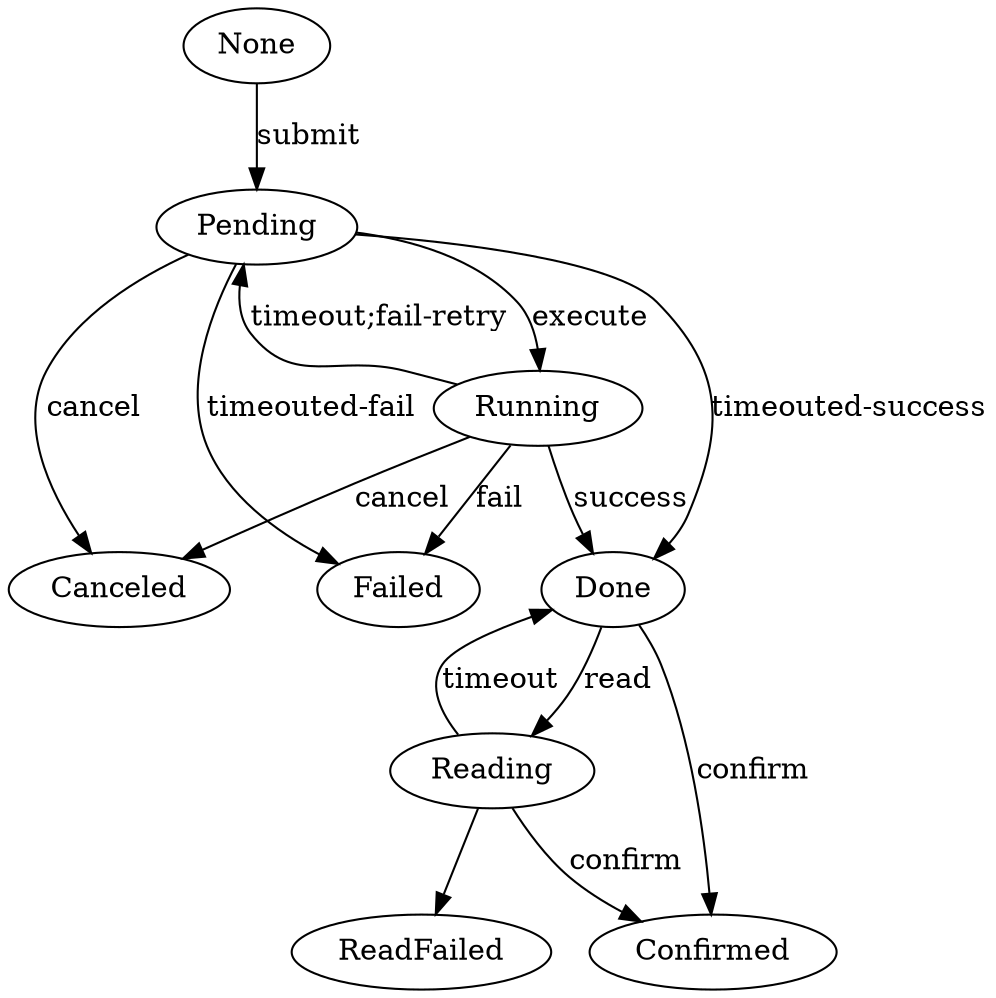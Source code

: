 # dot -T ps state_graph.dot -o state_graph.ps

digraph NetScheduleNew {
  None -> Pending [label="submit"];

  Pending -> Running [label="execute"];
  Pending -> Canceled [label="cancel"];
  Pending -> Done [label="timeouted-success"];
  Pending -> Failed [label="timeouted-fail"];

  Running -> Canceled [label="cancel"];
  Running -> Failed [label="fail"];
  Running -> Done [label="success"];
  Running -> Pending [label="timeout;fail-retry"];
  
  Done -> Reading [label="read"];
  
  Reading -> Done [label="timeout"];
  Reading -> ReadFailed;
  Reading -> Confirmed [label="confirm"];
  
  Done -> Confirmed [label="confirm"];
}

# Old diagrams

digraph NetSchedule {
  None -> Pending [label="submit"];

  Pending -> Running [label="execute"];
  Pending -> Canceled [label="cancel"];
  Pending -> Done [label="out-of-sync success"];


  Running -> Returned [label="return"];
  Running -> Canceled [label="cancel"];
  Running -> Failed [label="fail"];
  Running -> Done [label="success"];

  Returned -> Pending [label="r2p"];
  Returned -> Running [label="r2p-execute?"];
  Returned -> Canceled [label="cancel"];
  Returned -> Failed [label="fail"];
  Returned -> Done [label="out-of-sync success"];
}

digraph Reschedule {
  Running -> Pending [label="reschedule?"];
  Canceled -> Pending [label="reschedule"];
  Failed -> Pending [label="reschedule"];
  Done -> Pending [label="reschedule"];
}

digraph Ignore {
  Pending -> Returned;
  Pending -> Failed;
  Canceled -> Running;
  Canceled -> Returned;
  Canceled -> Failed;
  Canceled -> Done;
  Failed -> Returned;
  Failed -> Canceled;
  Failed -> Done;
  Done -> Returned;
  Done -> Canceled;
  Done -> Failed;
}
